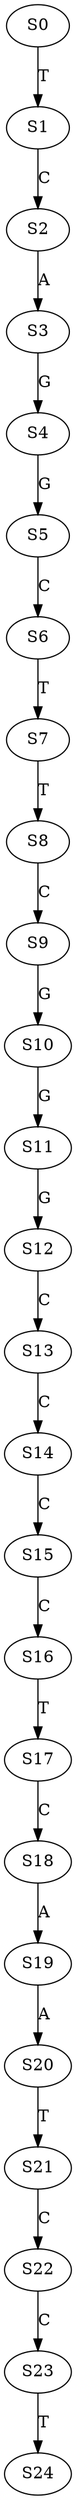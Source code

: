 strict digraph  {
	S0 -> S1 [ label = T ];
	S1 -> S2 [ label = C ];
	S2 -> S3 [ label = A ];
	S3 -> S4 [ label = G ];
	S4 -> S5 [ label = G ];
	S5 -> S6 [ label = C ];
	S6 -> S7 [ label = T ];
	S7 -> S8 [ label = T ];
	S8 -> S9 [ label = C ];
	S9 -> S10 [ label = G ];
	S10 -> S11 [ label = G ];
	S11 -> S12 [ label = G ];
	S12 -> S13 [ label = C ];
	S13 -> S14 [ label = C ];
	S14 -> S15 [ label = C ];
	S15 -> S16 [ label = C ];
	S16 -> S17 [ label = T ];
	S17 -> S18 [ label = C ];
	S18 -> S19 [ label = A ];
	S19 -> S20 [ label = A ];
	S20 -> S21 [ label = T ];
	S21 -> S22 [ label = C ];
	S22 -> S23 [ label = C ];
	S23 -> S24 [ label = T ];
}
